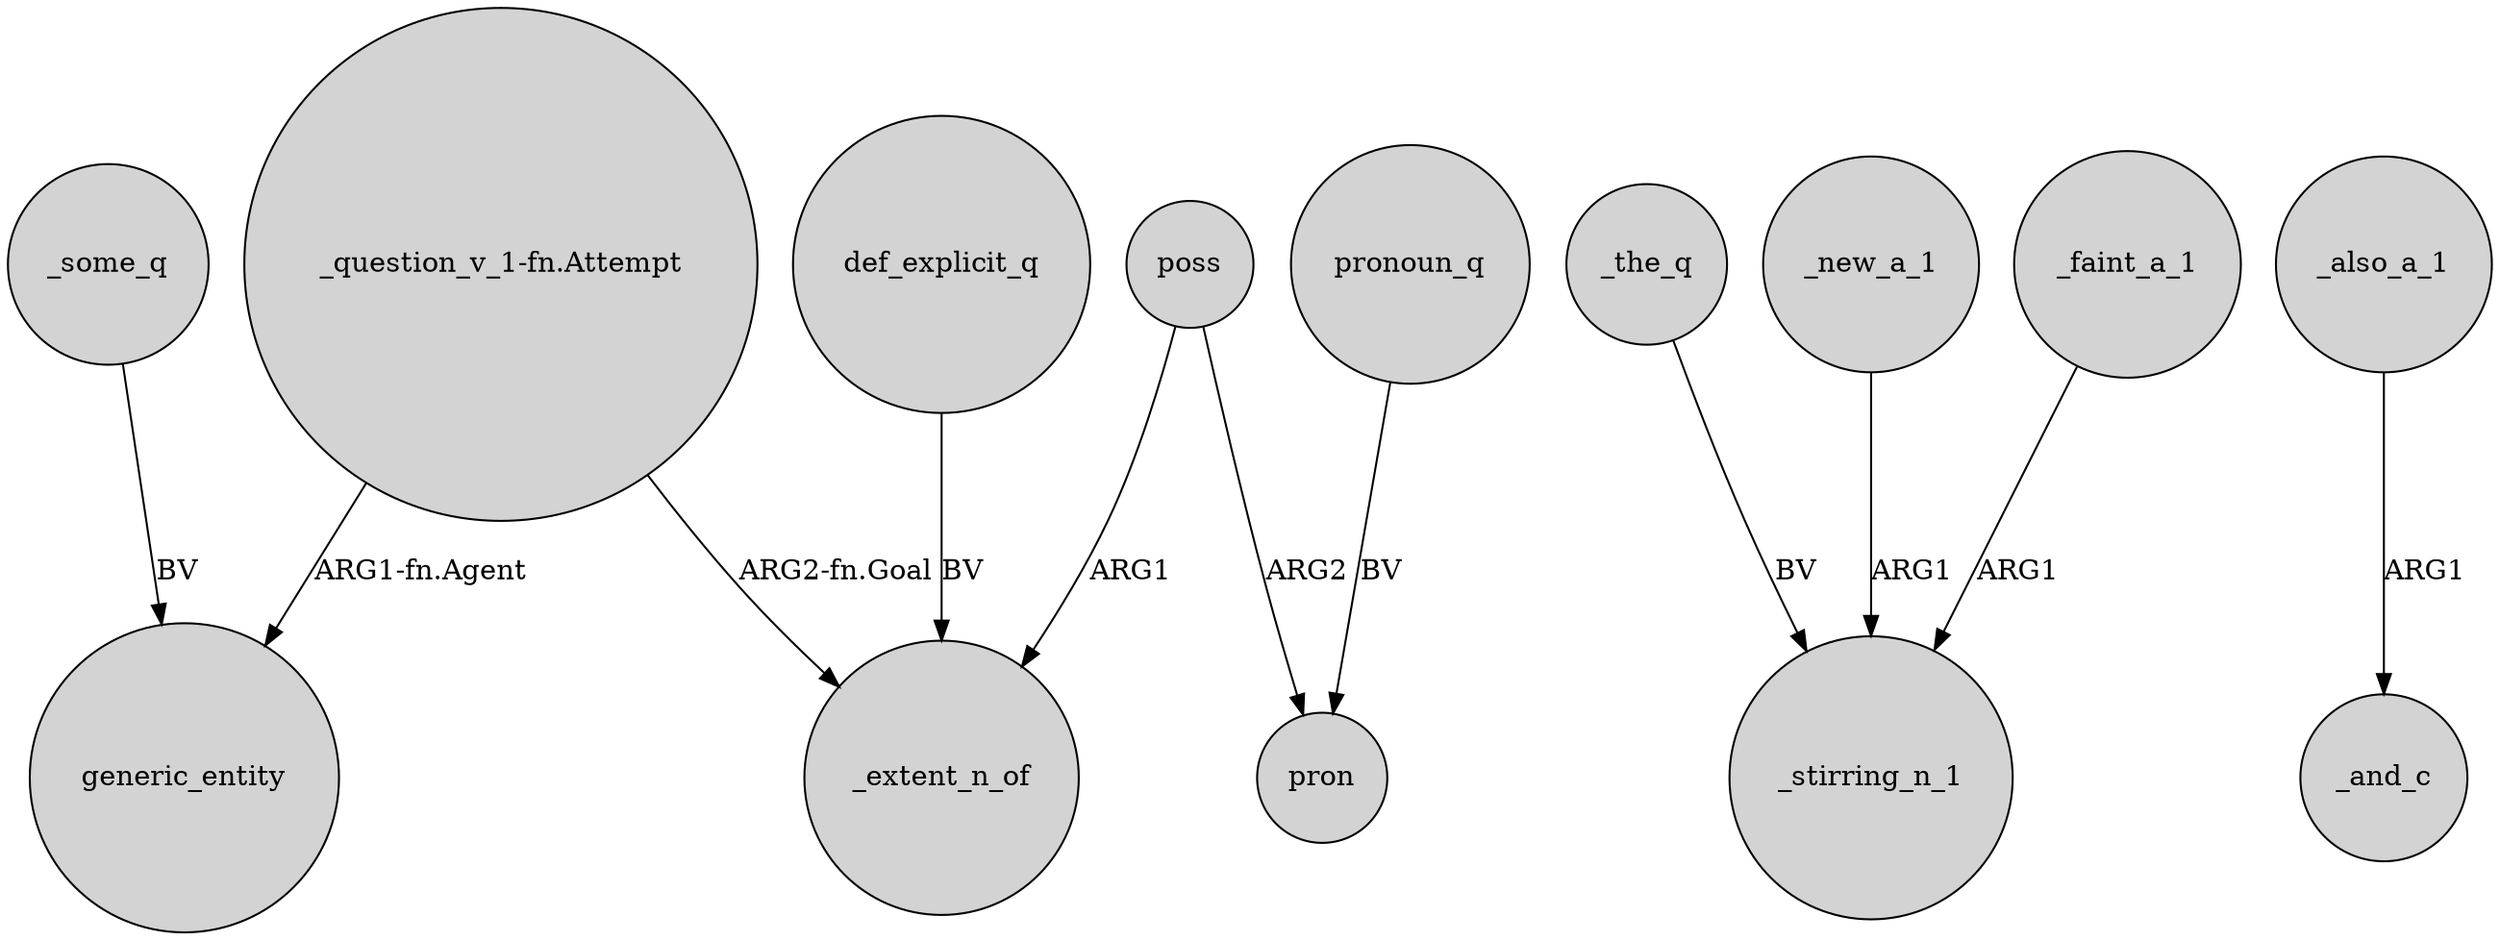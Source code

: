 digraph {
	node [shape=circle style=filled]
	"_question_v_1-fn.Attempt" -> _extent_n_of [label="ARG2-fn.Goal"]
	_the_q -> _stirring_n_1 [label=BV]
	_new_a_1 -> _stirring_n_1 [label=ARG1]
	poss -> _extent_n_of [label=ARG1]
	"_question_v_1-fn.Attempt" -> generic_entity [label="ARG1-fn.Agent"]
	def_explicit_q -> _extent_n_of [label=BV]
	_some_q -> generic_entity [label=BV]
	pronoun_q -> pron [label=BV]
	_faint_a_1 -> _stirring_n_1 [label=ARG1]
	_also_a_1 -> _and_c [label=ARG1]
	poss -> pron [label=ARG2]
}
